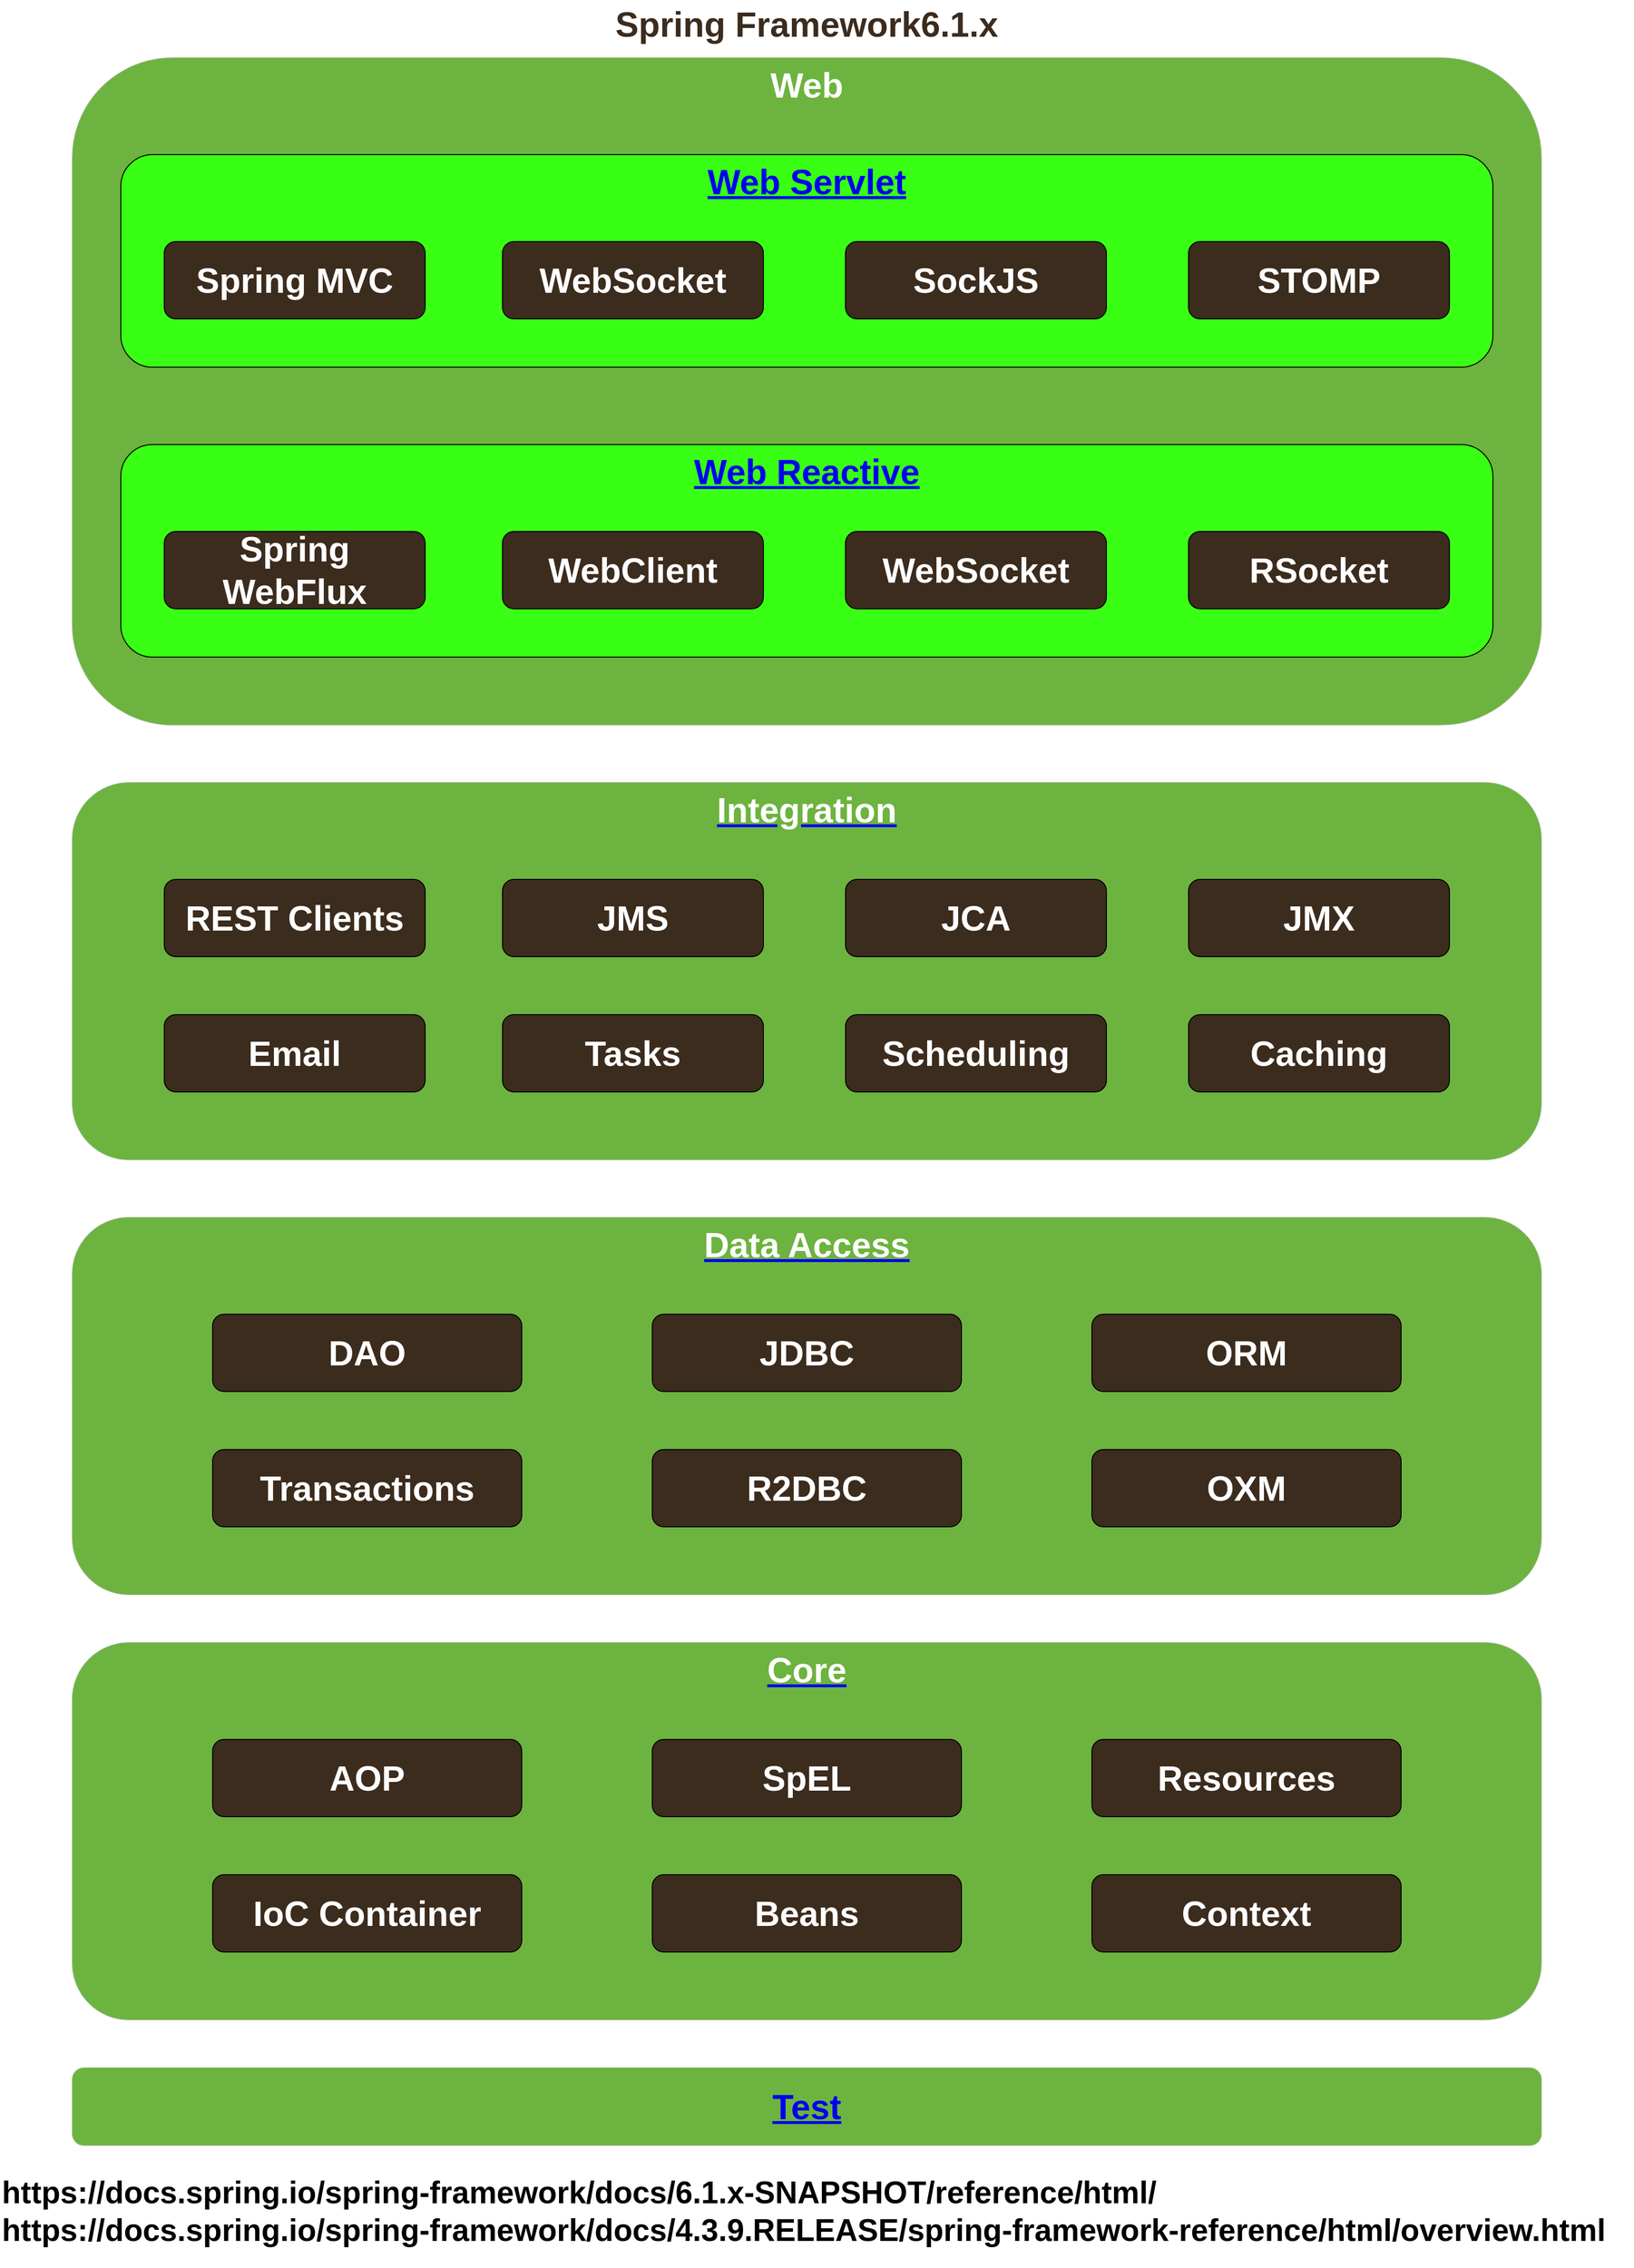 <mxfile version="21.2.1" type="github">
  <diagram name="第 1 页" id="repFLWmjBwJRGONjf5oo">
    <mxGraphModel dx="2953" dy="1370" grid="1" gridSize="10" guides="1" tooltips="1" connect="1" arrows="1" fold="1" page="1" pageScale="1" pageWidth="1800" pageHeight="2400" math="0" shadow="0">
      <root>
        <mxCell id="0" />
        <mxCell id="1" parent="0" />
        <mxCell id="e1xwsnNvmd4xdGKGaj8r-1" value="&lt;font color=&quot;#ffffff&quot; style=&quot;font-size: 36px;&quot;&gt;&lt;a style=&quot;&quot; href=&quot;https://docs.spring.io/spring-framework/docs/6.1.x-SNAPSHOT/reference/html/testing.html&quot;&gt;Test&lt;/a&gt;&lt;/font&gt;" style="rounded=1;whiteSpace=wrap;html=1;fontStyle=1;fillColor=#6db33f;strokeColor=#82b366;" vertex="1" parent="1">
          <mxGeometry x="130" y="2160" width="1520" height="80" as="geometry" />
        </mxCell>
        <mxCell id="e1xwsnNvmd4xdGKGaj8r-2" value="&lt;span style=&quot;font-size: 36px;&quot;&gt;&lt;a href=&quot;https://docs.spring.io/spring-framework/docs/6.1.x-SNAPSHOT/reference/html/core.html#spring-core&quot;&gt;&lt;font color=&quot;#ffffff&quot;&gt;Core&lt;/font&gt;&lt;/a&gt;&lt;/span&gt;" style="rounded=1;whiteSpace=wrap;html=1;fontStyle=1;fillColor=#6db33f;strokeColor=#82b366;glass=0;shadow=0;verticalAlign=top;" vertex="1" parent="1">
          <mxGeometry x="130" y="1720" width="1520" height="390" as="geometry" />
        </mxCell>
        <mxCell id="e1xwsnNvmd4xdGKGaj8r-3" value="&lt;font color=&quot;#ffffff&quot; style=&quot;font-size: 36px;&quot;&gt;IoC Container&lt;/font&gt;" style="rounded=1;whiteSpace=wrap;html=1;fillColor=#3c2c1e;fontStyle=1;movable=1;resizable=1;rotatable=1;deletable=1;editable=1;locked=0;connectable=1;" vertex="1" parent="1">
          <mxGeometry x="275" y="1960" width="320" height="80" as="geometry" />
        </mxCell>
        <mxCell id="e1xwsnNvmd4xdGKGaj8r-4" value="&lt;font color=&quot;#ffffff&quot; style=&quot;font-size: 36px;&quot;&gt;Beans&lt;br&gt;&lt;/font&gt;" style="rounded=1;whiteSpace=wrap;html=1;fillColor=#3c2c1e;fontStyle=1;movable=1;resizable=1;rotatable=1;deletable=1;editable=1;locked=0;connectable=1;" vertex="1" parent="1">
          <mxGeometry x="730" y="1960" width="320" height="80" as="geometry" />
        </mxCell>
        <mxCell id="e1xwsnNvmd4xdGKGaj8r-5" value="&lt;font color=&quot;#ffffff&quot; style=&quot;font-size: 36px;&quot;&gt;Context&lt;br&gt;&lt;/font&gt;" style="rounded=1;whiteSpace=wrap;html=1;fillColor=#3c2c1e;fontStyle=1;movable=1;resizable=1;rotatable=1;deletable=1;editable=1;locked=0;connectable=1;" vertex="1" parent="1">
          <mxGeometry x="1185" y="1960" width="320" height="80" as="geometry" />
        </mxCell>
        <mxCell id="e1xwsnNvmd4xdGKGaj8r-6" value="&lt;font color=&quot;#ffffff&quot; style=&quot;font-size: 36px;&quot;&gt;Resources&lt;br&gt;&lt;/font&gt;" style="rounded=1;whiteSpace=wrap;html=1;fillColor=#3c2c1e;fontStyle=1;movable=1;resizable=1;rotatable=1;deletable=1;editable=1;locked=0;connectable=1;" vertex="1" parent="1">
          <mxGeometry x="1185" y="1820" width="320" height="80" as="geometry" />
        </mxCell>
        <mxCell id="e1xwsnNvmd4xdGKGaj8r-7" value="&lt;font color=&quot;#ffffff&quot; style=&quot;font-size: 36px;&quot;&gt;AOP&lt;/font&gt;" style="rounded=1;whiteSpace=wrap;html=1;fillColor=#3c2c1e;fontStyle=1;movable=1;resizable=1;rotatable=1;deletable=1;editable=1;locked=0;connectable=1;" vertex="1" parent="1">
          <mxGeometry x="275" y="1820" width="320" height="80" as="geometry" />
        </mxCell>
        <mxCell id="e1xwsnNvmd4xdGKGaj8r-8" value="&lt;font color=&quot;#ffffff&quot; style=&quot;font-size: 36px;&quot;&gt;SpEL&lt;/font&gt;" style="rounded=1;whiteSpace=wrap;html=1;fillColor=#3c2c1e;fontStyle=1;movable=1;resizable=1;rotatable=1;deletable=1;editable=1;locked=0;connectable=1;" vertex="1" parent="1">
          <mxGeometry x="730" y="1820" width="320" height="80" as="geometry" />
        </mxCell>
        <mxCell id="e1xwsnNvmd4xdGKGaj8r-9" value="&lt;span style=&quot;font-size: 36px;&quot;&gt;&lt;a href=&quot;https://docs.spring.io/spring-framework/docs/6.1.x-SNAPSHOT/reference/html/data-access.html&quot;&gt;&lt;font color=&quot;#ffffff&quot;&gt;Data Access&lt;/font&gt;&lt;/a&gt;&lt;/span&gt;" style="rounded=1;whiteSpace=wrap;html=1;fontStyle=1;fillColor=#6db33f;strokeColor=#82b366;glass=0;shadow=0;verticalAlign=top;" vertex="1" parent="1">
          <mxGeometry x="130" y="1280" width="1520" height="390" as="geometry" />
        </mxCell>
        <mxCell id="e1xwsnNvmd4xdGKGaj8r-10" value="&lt;font color=&quot;#ffffff&quot; style=&quot;font-size: 36px;&quot;&gt;Transactions&lt;/font&gt;" style="rounded=1;whiteSpace=wrap;html=1;fillColor=#3c2c1e;fontStyle=1;movable=1;resizable=1;rotatable=1;deletable=1;editable=1;locked=0;connectable=1;" vertex="1" parent="1">
          <mxGeometry x="275" y="1520" width="320" height="80" as="geometry" />
        </mxCell>
        <mxCell id="e1xwsnNvmd4xdGKGaj8r-11" value="&lt;font color=&quot;#ffffff&quot; style=&quot;font-size: 36px;&quot;&gt;R2DBC&lt;br&gt;&lt;/font&gt;" style="rounded=1;whiteSpace=wrap;html=1;fillColor=#3c2c1e;fontStyle=1;movable=1;resizable=1;rotatable=1;deletable=1;editable=1;locked=0;connectable=1;" vertex="1" parent="1">
          <mxGeometry x="730" y="1520" width="320" height="80" as="geometry" />
        </mxCell>
        <mxCell id="e1xwsnNvmd4xdGKGaj8r-12" value="&lt;font color=&quot;#ffffff&quot; style=&quot;font-size: 36px;&quot;&gt;OXM&lt;br&gt;&lt;/font&gt;" style="rounded=1;whiteSpace=wrap;html=1;fillColor=#3c2c1e;fontStyle=1;movable=1;resizable=1;rotatable=1;deletable=1;editable=1;locked=0;connectable=1;" vertex="1" parent="1">
          <mxGeometry x="1185" y="1520" width="320" height="80" as="geometry" />
        </mxCell>
        <mxCell id="e1xwsnNvmd4xdGKGaj8r-13" value="&lt;font color=&quot;#ffffff&quot; style=&quot;font-size: 36px;&quot;&gt;ORM&lt;br&gt;&lt;/font&gt;" style="rounded=1;whiteSpace=wrap;html=1;fillColor=#3c2c1e;fontStyle=1;movable=1;resizable=1;rotatable=1;deletable=1;editable=1;locked=0;connectable=1;" vertex="1" parent="1">
          <mxGeometry x="1185" y="1380" width="320" height="80" as="geometry" />
        </mxCell>
        <mxCell id="e1xwsnNvmd4xdGKGaj8r-14" value="&lt;font color=&quot;#ffffff&quot; style=&quot;font-size: 36px;&quot;&gt;DAO&lt;/font&gt;" style="rounded=1;whiteSpace=wrap;html=1;fillColor=#3c2c1e;fontStyle=1;movable=1;resizable=1;rotatable=1;deletable=1;editable=1;locked=0;connectable=1;" vertex="1" parent="1">
          <mxGeometry x="275" y="1380" width="320" height="80" as="geometry" />
        </mxCell>
        <mxCell id="e1xwsnNvmd4xdGKGaj8r-15" value="&lt;font color=&quot;#ffffff&quot; style=&quot;font-size: 36px;&quot;&gt;JDBC&lt;/font&gt;" style="rounded=1;whiteSpace=wrap;html=1;fillColor=#3c2c1e;fontStyle=1;movable=1;resizable=1;rotatable=1;deletable=1;editable=1;locked=0;connectable=1;" vertex="1" parent="1">
          <mxGeometry x="730" y="1380" width="320" height="80" as="geometry" />
        </mxCell>
        <mxCell id="e1xwsnNvmd4xdGKGaj8r-16" value="&lt;span style=&quot;font-size: 36px;&quot;&gt;&lt;a href=&quot;https://docs.spring.io/spring-framework/docs/6.1.x-SNAPSHOT/reference/html/integration.html&quot;&gt;&lt;font color=&quot;#ffffff&quot;&gt;Integration&lt;/font&gt;&lt;/a&gt;&lt;/span&gt;" style="rounded=1;whiteSpace=wrap;html=1;fontStyle=1;fillColor=#6db33f;strokeColor=#82b366;glass=0;shadow=0;verticalAlign=top;" vertex="1" parent="1">
          <mxGeometry x="130" y="830" width="1520" height="390" as="geometry" />
        </mxCell>
        <mxCell id="e1xwsnNvmd4xdGKGaj8r-18" value="&lt;font color=&quot;#ffffff&quot; style=&quot;font-size: 36px;&quot;&gt;JMS&lt;br&gt;&lt;/font&gt;" style="rounded=1;whiteSpace=wrap;html=1;fillColor=#3c2c1e;fontStyle=1;movable=1;resizable=1;rotatable=1;deletable=1;editable=1;locked=0;connectable=1;" vertex="1" parent="1">
          <mxGeometry x="575" y="930" width="270" height="80" as="geometry" />
        </mxCell>
        <mxCell id="e1xwsnNvmd4xdGKGaj8r-22" value="&lt;font color=&quot;#ffffff&quot; style=&quot;font-size: 36px;&quot;&gt;JCA&lt;/font&gt;" style="rounded=1;whiteSpace=wrap;html=1;fillColor=#3c2c1e;fontStyle=1;movable=1;resizable=1;rotatable=1;deletable=1;editable=1;locked=0;connectable=1;" vertex="1" parent="1">
          <mxGeometry x="930" y="930" width="270" height="80" as="geometry" />
        </mxCell>
        <mxCell id="e1xwsnNvmd4xdGKGaj8r-23" value="&lt;font color=&quot;#ffffff&quot; style=&quot;font-size: 36px;&quot;&gt;REST Clients&lt;/font&gt;" style="rounded=1;whiteSpace=wrap;html=1;fillColor=#3c2c1e;fontStyle=1;movable=1;resizable=1;rotatable=1;deletable=1;editable=1;locked=0;connectable=1;" vertex="1" parent="1">
          <mxGeometry x="225" y="930" width="270" height="80" as="geometry" />
        </mxCell>
        <mxCell id="e1xwsnNvmd4xdGKGaj8r-24" value="&lt;font color=&quot;#ffffff&quot; style=&quot;font-size: 36px;&quot;&gt;JMX&lt;/font&gt;" style="rounded=1;whiteSpace=wrap;html=1;fillColor=#3c2c1e;fontStyle=1;movable=1;resizable=1;rotatable=1;deletable=1;editable=1;locked=0;connectable=1;" vertex="1" parent="1">
          <mxGeometry x="1285" y="930" width="270" height="80" as="geometry" />
        </mxCell>
        <mxCell id="e1xwsnNvmd4xdGKGaj8r-25" value="&lt;font color=&quot;#ffffff&quot; style=&quot;font-size: 36px;&quot;&gt;Tasks&lt;br&gt;&lt;/font&gt;" style="rounded=1;whiteSpace=wrap;html=1;fillColor=#3c2c1e;fontStyle=1;movable=1;resizable=1;rotatable=1;deletable=1;editable=1;locked=0;connectable=1;" vertex="1" parent="1">
          <mxGeometry x="575" y="1070" width="270" height="80" as="geometry" />
        </mxCell>
        <mxCell id="e1xwsnNvmd4xdGKGaj8r-26" value="&lt;font color=&quot;#ffffff&quot; style=&quot;font-size: 36px;&quot;&gt;Scheduling&lt;/font&gt;" style="rounded=1;whiteSpace=wrap;html=1;fillColor=#3c2c1e;fontStyle=1;movable=1;resizable=1;rotatable=1;deletable=1;editable=1;locked=0;connectable=1;" vertex="1" parent="1">
          <mxGeometry x="930" y="1070" width="270" height="80" as="geometry" />
        </mxCell>
        <mxCell id="e1xwsnNvmd4xdGKGaj8r-27" value="&lt;font color=&quot;#ffffff&quot; style=&quot;font-size: 36px;&quot;&gt;Email&lt;/font&gt;" style="rounded=1;whiteSpace=wrap;html=1;fillColor=#3c2c1e;fontStyle=1;movable=1;resizable=1;rotatable=1;deletable=1;editable=1;locked=0;connectable=1;" vertex="1" parent="1">
          <mxGeometry x="225" y="1070" width="270" height="80" as="geometry" />
        </mxCell>
        <mxCell id="e1xwsnNvmd4xdGKGaj8r-28" value="&lt;font color=&quot;#ffffff&quot; style=&quot;font-size: 36px;&quot;&gt;Caching&lt;/font&gt;" style="rounded=1;whiteSpace=wrap;html=1;fillColor=#3c2c1e;fontStyle=1;movable=1;resizable=1;rotatable=1;deletable=1;editable=1;locked=0;connectable=1;" vertex="1" parent="1">
          <mxGeometry x="1285" y="1070" width="270" height="80" as="geometry" />
        </mxCell>
        <mxCell id="e1xwsnNvmd4xdGKGaj8r-29" value="&lt;font color=&quot;#ffffff&quot;&gt;&lt;span style=&quot;font-size: 36px;&quot;&gt;Web&lt;/span&gt;&lt;/font&gt;" style="rounded=1;whiteSpace=wrap;html=1;fontStyle=1;fillColor=#6db33f;strokeColor=#82b366;glass=0;shadow=0;verticalAlign=top;" vertex="1" parent="1">
          <mxGeometry x="130" y="80" width="1520" height="690" as="geometry" />
        </mxCell>
        <mxCell id="e1xwsnNvmd4xdGKGaj8r-38" value="&lt;font color=&quot;#e1d5e7&quot; style=&quot;font-size: 36px;&quot;&gt;&lt;b style=&quot;&quot;&gt;&lt;a style=&quot;&quot; href=&quot;https://docs.spring.io/spring-framework/docs/6.1.x-SNAPSHOT/reference/html/web.html&quot;&gt;Web Servlet&lt;/a&gt;&lt;/b&gt;&lt;/font&gt;" style="rounded=1;whiteSpace=wrap;html=1;fillColor=#39ff14;verticalAlign=top;fontColor=#FFFFFF;" vertex="1" parent="1">
          <mxGeometry x="180" y="180" width="1420" height="220" as="geometry" />
        </mxCell>
        <mxCell id="e1xwsnNvmd4xdGKGaj8r-30" value="&lt;font color=&quot;#ffffff&quot; style=&quot;font-size: 36px;&quot;&gt;WebSocket&lt;br&gt;&lt;/font&gt;" style="rounded=1;whiteSpace=wrap;html=1;fillColor=#3c2c1e;fontStyle=1;movable=1;resizable=1;rotatable=1;deletable=1;editable=1;locked=0;connectable=1;" vertex="1" parent="1">
          <mxGeometry x="575" y="270" width="270" height="80" as="geometry" />
        </mxCell>
        <mxCell id="e1xwsnNvmd4xdGKGaj8r-31" value="&lt;font color=&quot;#ffffff&quot; style=&quot;font-size: 36px;&quot;&gt;SockJS&lt;/font&gt;" style="rounded=1;whiteSpace=wrap;html=1;fillColor=#3c2c1e;fontStyle=1;movable=1;resizable=1;rotatable=1;deletable=1;editable=1;locked=0;connectable=1;" vertex="1" parent="1">
          <mxGeometry x="930" y="270" width="270" height="80" as="geometry" />
        </mxCell>
        <mxCell id="e1xwsnNvmd4xdGKGaj8r-32" value="&lt;font color=&quot;#ffffff&quot;&gt;&lt;span style=&quot;font-size: 36px;&quot;&gt;Spring MVC&lt;/span&gt;&lt;/font&gt;" style="rounded=1;whiteSpace=wrap;html=1;fillColor=#3c2c1e;fontStyle=1;movable=1;resizable=1;rotatable=1;deletable=1;editable=1;locked=0;connectable=1;" vertex="1" parent="1">
          <mxGeometry x="225" y="270" width="270" height="80" as="geometry" />
        </mxCell>
        <mxCell id="e1xwsnNvmd4xdGKGaj8r-33" value="&lt;font color=&quot;#ffffff&quot; style=&quot;font-size: 36px;&quot;&gt;STOMP&lt;/font&gt;" style="rounded=1;whiteSpace=wrap;html=1;fillColor=#3c2c1e;fontStyle=1;movable=1;resizable=1;rotatable=1;deletable=1;editable=1;locked=0;connectable=1;" vertex="1" parent="1">
          <mxGeometry x="1285" y="270" width="270" height="80" as="geometry" />
        </mxCell>
        <mxCell id="e1xwsnNvmd4xdGKGaj8r-39" value="&lt;font color=&quot;#ffffff&quot; style=&quot;font-size: 36px;&quot;&gt;&lt;b&gt;&lt;a href=&quot;https://docs.spring.io/spring-framework/docs/6.1.x-SNAPSHOT/reference/html/web-reactive.html&quot;&gt;Web Reactive&lt;/a&gt;&lt;/b&gt;&lt;/font&gt;" style="rounded=1;whiteSpace=wrap;html=1;fillColor=#39ff14;verticalAlign=top;" vertex="1" parent="1">
          <mxGeometry x="180" y="480" width="1420" height="220" as="geometry" />
        </mxCell>
        <mxCell id="e1xwsnNvmd4xdGKGaj8r-34" value="&lt;font color=&quot;#ffffff&quot; style=&quot;font-size: 36px;&quot;&gt;WebClient&lt;br&gt;&lt;/font&gt;" style="rounded=1;whiteSpace=wrap;html=1;fillColor=#3c2c1e;fontStyle=1;movable=1;resizable=1;rotatable=1;deletable=1;editable=1;locked=0;connectable=1;" vertex="1" parent="1">
          <mxGeometry x="575" y="570" width="270" height="80" as="geometry" />
        </mxCell>
        <mxCell id="e1xwsnNvmd4xdGKGaj8r-35" value="&lt;font color=&quot;#ffffff&quot; style=&quot;font-size: 36px;&quot;&gt;WebSocket&lt;/font&gt;" style="rounded=1;whiteSpace=wrap;html=1;fillColor=#3c2c1e;fontStyle=1;movable=1;resizable=1;rotatable=1;deletable=1;editable=1;locked=0;connectable=1;" vertex="1" parent="1">
          <mxGeometry x="930" y="570" width="270" height="80" as="geometry" />
        </mxCell>
        <mxCell id="e1xwsnNvmd4xdGKGaj8r-36" value="&lt;font color=&quot;#ffffff&quot; style=&quot;font-size: 36px;&quot;&gt;Spring WebFlux&lt;/font&gt;" style="rounded=1;whiteSpace=wrap;html=1;fillColor=#3c2c1e;fontStyle=1;movable=1;resizable=1;rotatable=1;deletable=1;editable=1;locked=0;connectable=1;" vertex="1" parent="1">
          <mxGeometry x="225" y="570" width="270" height="80" as="geometry" />
        </mxCell>
        <mxCell id="e1xwsnNvmd4xdGKGaj8r-37" value="&lt;font color=&quot;#ffffff&quot; style=&quot;font-size: 36px;&quot;&gt;RSocket&lt;/font&gt;" style="rounded=1;whiteSpace=wrap;html=1;fillColor=#3c2c1e;fontStyle=1;movable=1;resizable=1;rotatable=1;deletable=1;editable=1;locked=0;connectable=1;" vertex="1" parent="1">
          <mxGeometry x="1285" y="570" width="270" height="80" as="geometry" />
        </mxCell>
        <mxCell id="e1xwsnNvmd4xdGKGaj8r-40" value="&lt;font style=&quot;font-size: 32px;&quot;&gt;https://docs.spring.io/spring-framework/docs/6.1.x-SNAPSHOT/reference/html/&lt;br&gt;&lt;span style=&quot;&quot;&gt;https://docs.spring.io/spring-framework/docs/4.3.9.RELEASE/spring-framework-reference/html/overview.html&lt;/span&gt;&lt;br&gt;&lt;/font&gt;" style="text;html=1;strokeColor=none;fillColor=none;align=left;verticalAlign=middle;whiteSpace=wrap;rounded=0;fontStyle=1" vertex="1" parent="1">
          <mxGeometry x="55" y="2250" width="1690" height="116" as="geometry" />
        </mxCell>
        <mxCell id="e1xwsnNvmd4xdGKGaj8r-41" value="&lt;font color=&quot;#3c2c1e&quot; style=&quot;font-size: 36px;&quot;&gt;Spring Framework6.1.x&lt;/font&gt;" style="text;html=1;strokeColor=none;fillColor=none;align=center;verticalAlign=middle;whiteSpace=wrap;rounded=0;fontStyle=1" vertex="1" parent="1">
          <mxGeometry x="685" y="20" width="410" height="50" as="geometry" />
        </mxCell>
      </root>
    </mxGraphModel>
  </diagram>
</mxfile>
